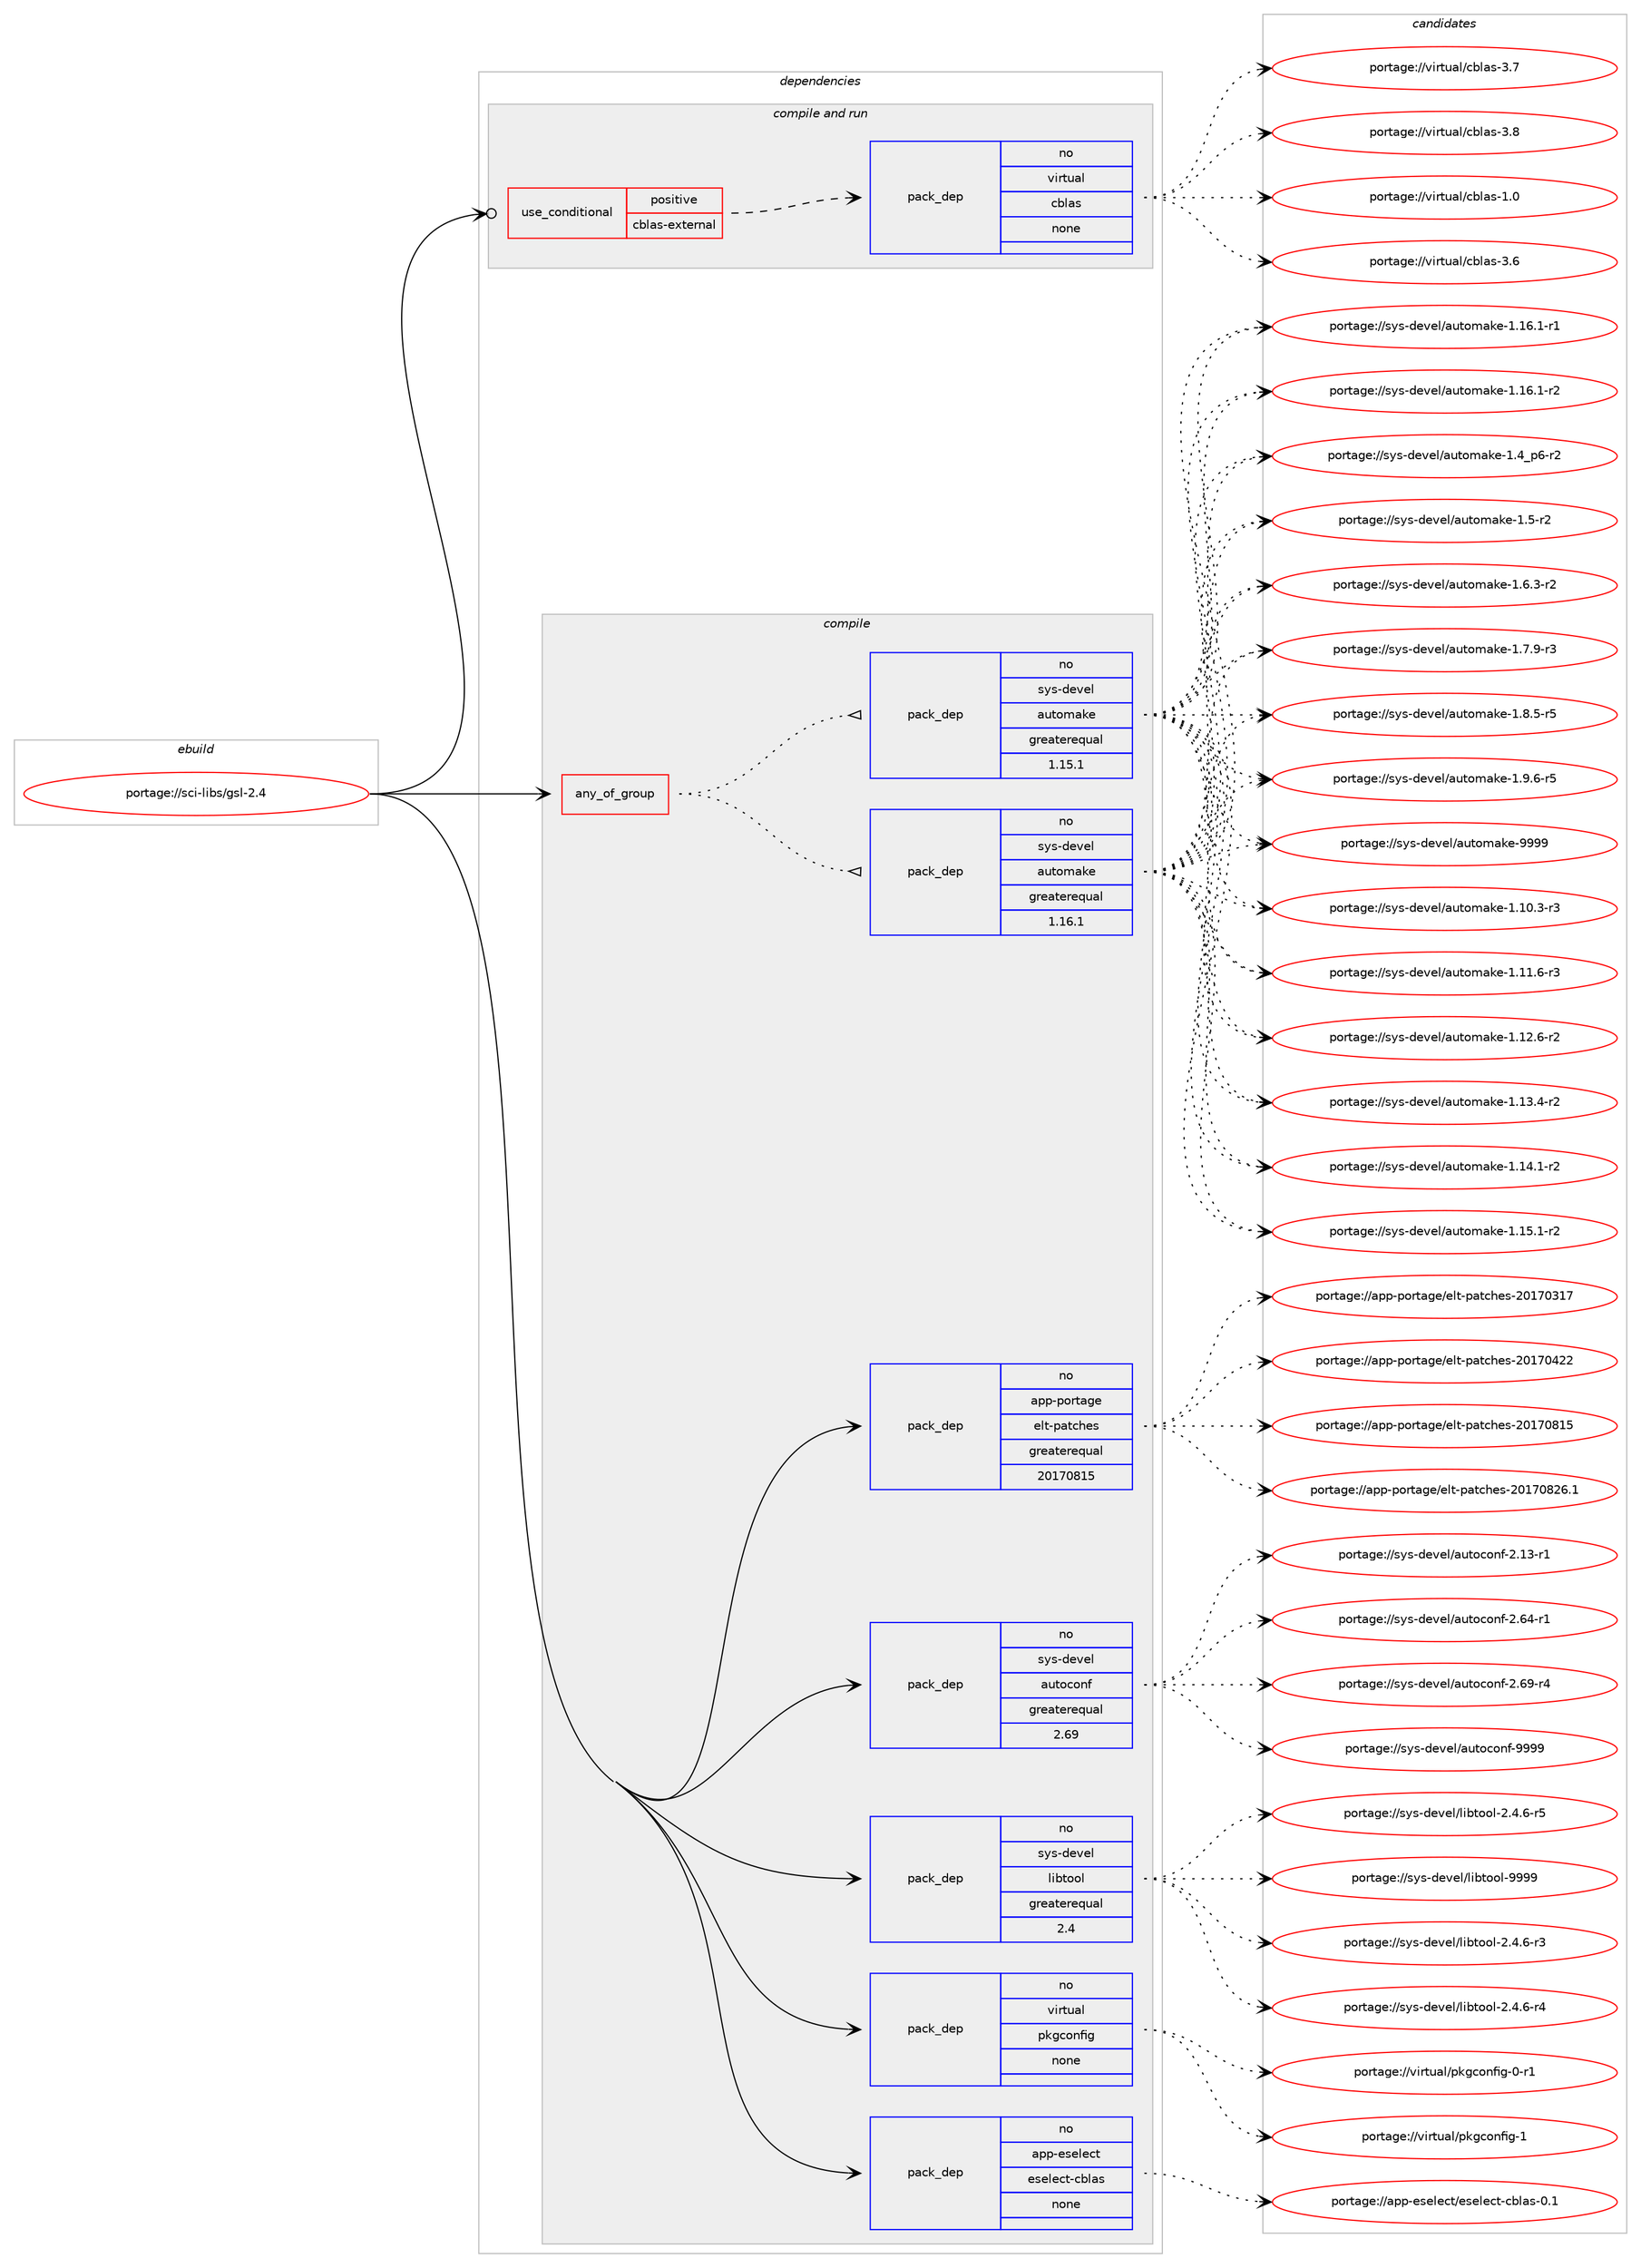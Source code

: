 digraph prolog {

# *************
# Graph options
# *************

newrank=true;
concentrate=true;
compound=true;
graph [rankdir=LR,fontname=Helvetica,fontsize=10,ranksep=1.5];#, ranksep=2.5, nodesep=0.2];
edge  [arrowhead=vee];
node  [fontname=Helvetica,fontsize=10];

# **********
# The ebuild
# **********

subgraph cluster_leftcol {
color=gray;
rank=same;
label=<<i>ebuild</i>>;
id [label="portage://sci-libs/gsl-2.4", color=red, width=4, href="../sci-libs/gsl-2.4.svg"];
}

# ****************
# The dependencies
# ****************

subgraph cluster_midcol {
color=gray;
label=<<i>dependencies</i>>;
subgraph cluster_compile {
fillcolor="#eeeeee";
style=filled;
label=<<i>compile</i>>;
subgraph any6413 {
dependency390179 [label=<<TABLE BORDER="0" CELLBORDER="1" CELLSPACING="0" CELLPADDING="4"><TR><TD CELLPADDING="10">any_of_group</TD></TR></TABLE>>, shape=none, color=red];subgraph pack286968 {
dependency390180 [label=<<TABLE BORDER="0" CELLBORDER="1" CELLSPACING="0" CELLPADDING="4" WIDTH="220"><TR><TD ROWSPAN="6" CELLPADDING="30">pack_dep</TD></TR><TR><TD WIDTH="110">no</TD></TR><TR><TD>sys-devel</TD></TR><TR><TD>automake</TD></TR><TR><TD>greaterequal</TD></TR><TR><TD>1.16.1</TD></TR></TABLE>>, shape=none, color=blue];
}
dependency390179:e -> dependency390180:w [weight=20,style="dotted",arrowhead="oinv"];
subgraph pack286969 {
dependency390181 [label=<<TABLE BORDER="0" CELLBORDER="1" CELLSPACING="0" CELLPADDING="4" WIDTH="220"><TR><TD ROWSPAN="6" CELLPADDING="30">pack_dep</TD></TR><TR><TD WIDTH="110">no</TD></TR><TR><TD>sys-devel</TD></TR><TR><TD>automake</TD></TR><TR><TD>greaterequal</TD></TR><TR><TD>1.15.1</TD></TR></TABLE>>, shape=none, color=blue];
}
dependency390179:e -> dependency390181:w [weight=20,style="dotted",arrowhead="oinv"];
}
id:e -> dependency390179:w [weight=20,style="solid",arrowhead="vee"];
subgraph pack286970 {
dependency390182 [label=<<TABLE BORDER="0" CELLBORDER="1" CELLSPACING="0" CELLPADDING="4" WIDTH="220"><TR><TD ROWSPAN="6" CELLPADDING="30">pack_dep</TD></TR><TR><TD WIDTH="110">no</TD></TR><TR><TD>app-eselect</TD></TR><TR><TD>eselect-cblas</TD></TR><TR><TD>none</TD></TR><TR><TD></TD></TR></TABLE>>, shape=none, color=blue];
}
id:e -> dependency390182:w [weight=20,style="solid",arrowhead="vee"];
subgraph pack286971 {
dependency390183 [label=<<TABLE BORDER="0" CELLBORDER="1" CELLSPACING="0" CELLPADDING="4" WIDTH="220"><TR><TD ROWSPAN="6" CELLPADDING="30">pack_dep</TD></TR><TR><TD WIDTH="110">no</TD></TR><TR><TD>app-portage</TD></TR><TR><TD>elt-patches</TD></TR><TR><TD>greaterequal</TD></TR><TR><TD>20170815</TD></TR></TABLE>>, shape=none, color=blue];
}
id:e -> dependency390183:w [weight=20,style="solid",arrowhead="vee"];
subgraph pack286972 {
dependency390184 [label=<<TABLE BORDER="0" CELLBORDER="1" CELLSPACING="0" CELLPADDING="4" WIDTH="220"><TR><TD ROWSPAN="6" CELLPADDING="30">pack_dep</TD></TR><TR><TD WIDTH="110">no</TD></TR><TR><TD>sys-devel</TD></TR><TR><TD>autoconf</TD></TR><TR><TD>greaterequal</TD></TR><TR><TD>2.69</TD></TR></TABLE>>, shape=none, color=blue];
}
id:e -> dependency390184:w [weight=20,style="solid",arrowhead="vee"];
subgraph pack286973 {
dependency390185 [label=<<TABLE BORDER="0" CELLBORDER="1" CELLSPACING="0" CELLPADDING="4" WIDTH="220"><TR><TD ROWSPAN="6" CELLPADDING="30">pack_dep</TD></TR><TR><TD WIDTH="110">no</TD></TR><TR><TD>sys-devel</TD></TR><TR><TD>libtool</TD></TR><TR><TD>greaterequal</TD></TR><TR><TD>2.4</TD></TR></TABLE>>, shape=none, color=blue];
}
id:e -> dependency390185:w [weight=20,style="solid",arrowhead="vee"];
subgraph pack286974 {
dependency390186 [label=<<TABLE BORDER="0" CELLBORDER="1" CELLSPACING="0" CELLPADDING="4" WIDTH="220"><TR><TD ROWSPAN="6" CELLPADDING="30">pack_dep</TD></TR><TR><TD WIDTH="110">no</TD></TR><TR><TD>virtual</TD></TR><TR><TD>pkgconfig</TD></TR><TR><TD>none</TD></TR><TR><TD></TD></TR></TABLE>>, shape=none, color=blue];
}
id:e -> dependency390186:w [weight=20,style="solid",arrowhead="vee"];
}
subgraph cluster_compileandrun {
fillcolor="#eeeeee";
style=filled;
label=<<i>compile and run</i>>;
subgraph cond96594 {
dependency390187 [label=<<TABLE BORDER="0" CELLBORDER="1" CELLSPACING="0" CELLPADDING="4"><TR><TD ROWSPAN="3" CELLPADDING="10">use_conditional</TD></TR><TR><TD>positive</TD></TR><TR><TD>cblas-external</TD></TR></TABLE>>, shape=none, color=red];
subgraph pack286975 {
dependency390188 [label=<<TABLE BORDER="0" CELLBORDER="1" CELLSPACING="0" CELLPADDING="4" WIDTH="220"><TR><TD ROWSPAN="6" CELLPADDING="30">pack_dep</TD></TR><TR><TD WIDTH="110">no</TD></TR><TR><TD>virtual</TD></TR><TR><TD>cblas</TD></TR><TR><TD>none</TD></TR><TR><TD></TD></TR></TABLE>>, shape=none, color=blue];
}
dependency390187:e -> dependency390188:w [weight=20,style="dashed",arrowhead="vee"];
}
id:e -> dependency390187:w [weight=20,style="solid",arrowhead="odotvee"];
}
subgraph cluster_run {
fillcolor="#eeeeee";
style=filled;
label=<<i>run</i>>;
}
}

# **************
# The candidates
# **************

subgraph cluster_choices {
rank=same;
color=gray;
label=<<i>candidates</i>>;

subgraph choice286968 {
color=black;
nodesep=1;
choiceportage11512111545100101118101108479711711611110997107101454946494846514511451 [label="portage://sys-devel/automake-1.10.3-r3", color=red, width=4,href="../sys-devel/automake-1.10.3-r3.svg"];
choiceportage11512111545100101118101108479711711611110997107101454946494946544511451 [label="portage://sys-devel/automake-1.11.6-r3", color=red, width=4,href="../sys-devel/automake-1.11.6-r3.svg"];
choiceportage11512111545100101118101108479711711611110997107101454946495046544511450 [label="portage://sys-devel/automake-1.12.6-r2", color=red, width=4,href="../sys-devel/automake-1.12.6-r2.svg"];
choiceportage11512111545100101118101108479711711611110997107101454946495146524511450 [label="portage://sys-devel/automake-1.13.4-r2", color=red, width=4,href="../sys-devel/automake-1.13.4-r2.svg"];
choiceportage11512111545100101118101108479711711611110997107101454946495246494511450 [label="portage://sys-devel/automake-1.14.1-r2", color=red, width=4,href="../sys-devel/automake-1.14.1-r2.svg"];
choiceportage11512111545100101118101108479711711611110997107101454946495346494511450 [label="portage://sys-devel/automake-1.15.1-r2", color=red, width=4,href="../sys-devel/automake-1.15.1-r2.svg"];
choiceportage11512111545100101118101108479711711611110997107101454946495446494511449 [label="portage://sys-devel/automake-1.16.1-r1", color=red, width=4,href="../sys-devel/automake-1.16.1-r1.svg"];
choiceportage11512111545100101118101108479711711611110997107101454946495446494511450 [label="portage://sys-devel/automake-1.16.1-r2", color=red, width=4,href="../sys-devel/automake-1.16.1-r2.svg"];
choiceportage115121115451001011181011084797117116111109971071014549465295112544511450 [label="portage://sys-devel/automake-1.4_p6-r2", color=red, width=4,href="../sys-devel/automake-1.4_p6-r2.svg"];
choiceportage11512111545100101118101108479711711611110997107101454946534511450 [label="portage://sys-devel/automake-1.5-r2", color=red, width=4,href="../sys-devel/automake-1.5-r2.svg"];
choiceportage115121115451001011181011084797117116111109971071014549465446514511450 [label="portage://sys-devel/automake-1.6.3-r2", color=red, width=4,href="../sys-devel/automake-1.6.3-r2.svg"];
choiceportage115121115451001011181011084797117116111109971071014549465546574511451 [label="portage://sys-devel/automake-1.7.9-r3", color=red, width=4,href="../sys-devel/automake-1.7.9-r3.svg"];
choiceportage115121115451001011181011084797117116111109971071014549465646534511453 [label="portage://sys-devel/automake-1.8.5-r5", color=red, width=4,href="../sys-devel/automake-1.8.5-r5.svg"];
choiceportage115121115451001011181011084797117116111109971071014549465746544511453 [label="portage://sys-devel/automake-1.9.6-r5", color=red, width=4,href="../sys-devel/automake-1.9.6-r5.svg"];
choiceportage115121115451001011181011084797117116111109971071014557575757 [label="portage://sys-devel/automake-9999", color=red, width=4,href="../sys-devel/automake-9999.svg"];
dependency390180:e -> choiceportage11512111545100101118101108479711711611110997107101454946494846514511451:w [style=dotted,weight="100"];
dependency390180:e -> choiceportage11512111545100101118101108479711711611110997107101454946494946544511451:w [style=dotted,weight="100"];
dependency390180:e -> choiceportage11512111545100101118101108479711711611110997107101454946495046544511450:w [style=dotted,weight="100"];
dependency390180:e -> choiceportage11512111545100101118101108479711711611110997107101454946495146524511450:w [style=dotted,weight="100"];
dependency390180:e -> choiceportage11512111545100101118101108479711711611110997107101454946495246494511450:w [style=dotted,weight="100"];
dependency390180:e -> choiceportage11512111545100101118101108479711711611110997107101454946495346494511450:w [style=dotted,weight="100"];
dependency390180:e -> choiceportage11512111545100101118101108479711711611110997107101454946495446494511449:w [style=dotted,weight="100"];
dependency390180:e -> choiceportage11512111545100101118101108479711711611110997107101454946495446494511450:w [style=dotted,weight="100"];
dependency390180:e -> choiceportage115121115451001011181011084797117116111109971071014549465295112544511450:w [style=dotted,weight="100"];
dependency390180:e -> choiceportage11512111545100101118101108479711711611110997107101454946534511450:w [style=dotted,weight="100"];
dependency390180:e -> choiceportage115121115451001011181011084797117116111109971071014549465446514511450:w [style=dotted,weight="100"];
dependency390180:e -> choiceportage115121115451001011181011084797117116111109971071014549465546574511451:w [style=dotted,weight="100"];
dependency390180:e -> choiceportage115121115451001011181011084797117116111109971071014549465646534511453:w [style=dotted,weight="100"];
dependency390180:e -> choiceportage115121115451001011181011084797117116111109971071014549465746544511453:w [style=dotted,weight="100"];
dependency390180:e -> choiceportage115121115451001011181011084797117116111109971071014557575757:w [style=dotted,weight="100"];
}
subgraph choice286969 {
color=black;
nodesep=1;
choiceportage11512111545100101118101108479711711611110997107101454946494846514511451 [label="portage://sys-devel/automake-1.10.3-r3", color=red, width=4,href="../sys-devel/automake-1.10.3-r3.svg"];
choiceportage11512111545100101118101108479711711611110997107101454946494946544511451 [label="portage://sys-devel/automake-1.11.6-r3", color=red, width=4,href="../sys-devel/automake-1.11.6-r3.svg"];
choiceportage11512111545100101118101108479711711611110997107101454946495046544511450 [label="portage://sys-devel/automake-1.12.6-r2", color=red, width=4,href="../sys-devel/automake-1.12.6-r2.svg"];
choiceportage11512111545100101118101108479711711611110997107101454946495146524511450 [label="portage://sys-devel/automake-1.13.4-r2", color=red, width=4,href="../sys-devel/automake-1.13.4-r2.svg"];
choiceportage11512111545100101118101108479711711611110997107101454946495246494511450 [label="portage://sys-devel/automake-1.14.1-r2", color=red, width=4,href="../sys-devel/automake-1.14.1-r2.svg"];
choiceportage11512111545100101118101108479711711611110997107101454946495346494511450 [label="portage://sys-devel/automake-1.15.1-r2", color=red, width=4,href="../sys-devel/automake-1.15.1-r2.svg"];
choiceportage11512111545100101118101108479711711611110997107101454946495446494511449 [label="portage://sys-devel/automake-1.16.1-r1", color=red, width=4,href="../sys-devel/automake-1.16.1-r1.svg"];
choiceportage11512111545100101118101108479711711611110997107101454946495446494511450 [label="portage://sys-devel/automake-1.16.1-r2", color=red, width=4,href="../sys-devel/automake-1.16.1-r2.svg"];
choiceportage115121115451001011181011084797117116111109971071014549465295112544511450 [label="portage://sys-devel/automake-1.4_p6-r2", color=red, width=4,href="../sys-devel/automake-1.4_p6-r2.svg"];
choiceportage11512111545100101118101108479711711611110997107101454946534511450 [label="portage://sys-devel/automake-1.5-r2", color=red, width=4,href="../sys-devel/automake-1.5-r2.svg"];
choiceportage115121115451001011181011084797117116111109971071014549465446514511450 [label="portage://sys-devel/automake-1.6.3-r2", color=red, width=4,href="../sys-devel/automake-1.6.3-r2.svg"];
choiceportage115121115451001011181011084797117116111109971071014549465546574511451 [label="portage://sys-devel/automake-1.7.9-r3", color=red, width=4,href="../sys-devel/automake-1.7.9-r3.svg"];
choiceportage115121115451001011181011084797117116111109971071014549465646534511453 [label="portage://sys-devel/automake-1.8.5-r5", color=red, width=4,href="../sys-devel/automake-1.8.5-r5.svg"];
choiceportage115121115451001011181011084797117116111109971071014549465746544511453 [label="portage://sys-devel/automake-1.9.6-r5", color=red, width=4,href="../sys-devel/automake-1.9.6-r5.svg"];
choiceportage115121115451001011181011084797117116111109971071014557575757 [label="portage://sys-devel/automake-9999", color=red, width=4,href="../sys-devel/automake-9999.svg"];
dependency390181:e -> choiceportage11512111545100101118101108479711711611110997107101454946494846514511451:w [style=dotted,weight="100"];
dependency390181:e -> choiceportage11512111545100101118101108479711711611110997107101454946494946544511451:w [style=dotted,weight="100"];
dependency390181:e -> choiceportage11512111545100101118101108479711711611110997107101454946495046544511450:w [style=dotted,weight="100"];
dependency390181:e -> choiceportage11512111545100101118101108479711711611110997107101454946495146524511450:w [style=dotted,weight="100"];
dependency390181:e -> choiceportage11512111545100101118101108479711711611110997107101454946495246494511450:w [style=dotted,weight="100"];
dependency390181:e -> choiceportage11512111545100101118101108479711711611110997107101454946495346494511450:w [style=dotted,weight="100"];
dependency390181:e -> choiceportage11512111545100101118101108479711711611110997107101454946495446494511449:w [style=dotted,weight="100"];
dependency390181:e -> choiceportage11512111545100101118101108479711711611110997107101454946495446494511450:w [style=dotted,weight="100"];
dependency390181:e -> choiceportage115121115451001011181011084797117116111109971071014549465295112544511450:w [style=dotted,weight="100"];
dependency390181:e -> choiceportage11512111545100101118101108479711711611110997107101454946534511450:w [style=dotted,weight="100"];
dependency390181:e -> choiceportage115121115451001011181011084797117116111109971071014549465446514511450:w [style=dotted,weight="100"];
dependency390181:e -> choiceportage115121115451001011181011084797117116111109971071014549465546574511451:w [style=dotted,weight="100"];
dependency390181:e -> choiceportage115121115451001011181011084797117116111109971071014549465646534511453:w [style=dotted,weight="100"];
dependency390181:e -> choiceportage115121115451001011181011084797117116111109971071014549465746544511453:w [style=dotted,weight="100"];
dependency390181:e -> choiceportage115121115451001011181011084797117116111109971071014557575757:w [style=dotted,weight="100"];
}
subgraph choice286970 {
color=black;
nodesep=1;
choiceportage97112112451011151011081019911647101115101108101991164599981089711545484649 [label="portage://app-eselect/eselect-cblas-0.1", color=red, width=4,href="../app-eselect/eselect-cblas-0.1.svg"];
dependency390182:e -> choiceportage97112112451011151011081019911647101115101108101991164599981089711545484649:w [style=dotted,weight="100"];
}
subgraph choice286971 {
color=black;
nodesep=1;
choiceportage97112112451121111141169710310147101108116451129711699104101115455048495548514955 [label="portage://app-portage/elt-patches-20170317", color=red, width=4,href="../app-portage/elt-patches-20170317.svg"];
choiceportage97112112451121111141169710310147101108116451129711699104101115455048495548525050 [label="portage://app-portage/elt-patches-20170422", color=red, width=4,href="../app-portage/elt-patches-20170422.svg"];
choiceportage97112112451121111141169710310147101108116451129711699104101115455048495548564953 [label="portage://app-portage/elt-patches-20170815", color=red, width=4,href="../app-portage/elt-patches-20170815.svg"];
choiceportage971121124511211111411697103101471011081164511297116991041011154550484955485650544649 [label="portage://app-portage/elt-patches-20170826.1", color=red, width=4,href="../app-portage/elt-patches-20170826.1.svg"];
dependency390183:e -> choiceportage97112112451121111141169710310147101108116451129711699104101115455048495548514955:w [style=dotted,weight="100"];
dependency390183:e -> choiceportage97112112451121111141169710310147101108116451129711699104101115455048495548525050:w [style=dotted,weight="100"];
dependency390183:e -> choiceportage97112112451121111141169710310147101108116451129711699104101115455048495548564953:w [style=dotted,weight="100"];
dependency390183:e -> choiceportage971121124511211111411697103101471011081164511297116991041011154550484955485650544649:w [style=dotted,weight="100"];
}
subgraph choice286972 {
color=black;
nodesep=1;
choiceportage1151211154510010111810110847971171161119911111010245504649514511449 [label="portage://sys-devel/autoconf-2.13-r1", color=red, width=4,href="../sys-devel/autoconf-2.13-r1.svg"];
choiceportage1151211154510010111810110847971171161119911111010245504654524511449 [label="portage://sys-devel/autoconf-2.64-r1", color=red, width=4,href="../sys-devel/autoconf-2.64-r1.svg"];
choiceportage1151211154510010111810110847971171161119911111010245504654574511452 [label="portage://sys-devel/autoconf-2.69-r4", color=red, width=4,href="../sys-devel/autoconf-2.69-r4.svg"];
choiceportage115121115451001011181011084797117116111991111101024557575757 [label="portage://sys-devel/autoconf-9999", color=red, width=4,href="../sys-devel/autoconf-9999.svg"];
dependency390184:e -> choiceportage1151211154510010111810110847971171161119911111010245504649514511449:w [style=dotted,weight="100"];
dependency390184:e -> choiceportage1151211154510010111810110847971171161119911111010245504654524511449:w [style=dotted,weight="100"];
dependency390184:e -> choiceportage1151211154510010111810110847971171161119911111010245504654574511452:w [style=dotted,weight="100"];
dependency390184:e -> choiceportage115121115451001011181011084797117116111991111101024557575757:w [style=dotted,weight="100"];
}
subgraph choice286973 {
color=black;
nodesep=1;
choiceportage1151211154510010111810110847108105981161111111084550465246544511451 [label="portage://sys-devel/libtool-2.4.6-r3", color=red, width=4,href="../sys-devel/libtool-2.4.6-r3.svg"];
choiceportage1151211154510010111810110847108105981161111111084550465246544511452 [label="portage://sys-devel/libtool-2.4.6-r4", color=red, width=4,href="../sys-devel/libtool-2.4.6-r4.svg"];
choiceportage1151211154510010111810110847108105981161111111084550465246544511453 [label="portage://sys-devel/libtool-2.4.6-r5", color=red, width=4,href="../sys-devel/libtool-2.4.6-r5.svg"];
choiceportage1151211154510010111810110847108105981161111111084557575757 [label="portage://sys-devel/libtool-9999", color=red, width=4,href="../sys-devel/libtool-9999.svg"];
dependency390185:e -> choiceportage1151211154510010111810110847108105981161111111084550465246544511451:w [style=dotted,weight="100"];
dependency390185:e -> choiceportage1151211154510010111810110847108105981161111111084550465246544511452:w [style=dotted,weight="100"];
dependency390185:e -> choiceportage1151211154510010111810110847108105981161111111084550465246544511453:w [style=dotted,weight="100"];
dependency390185:e -> choiceportage1151211154510010111810110847108105981161111111084557575757:w [style=dotted,weight="100"];
}
subgraph choice286974 {
color=black;
nodesep=1;
choiceportage11810511411611797108471121071039911111010210510345484511449 [label="portage://virtual/pkgconfig-0-r1", color=red, width=4,href="../virtual/pkgconfig-0-r1.svg"];
choiceportage1181051141161179710847112107103991111101021051034549 [label="portage://virtual/pkgconfig-1", color=red, width=4,href="../virtual/pkgconfig-1.svg"];
dependency390186:e -> choiceportage11810511411611797108471121071039911111010210510345484511449:w [style=dotted,weight="100"];
dependency390186:e -> choiceportage1181051141161179710847112107103991111101021051034549:w [style=dotted,weight="100"];
}
subgraph choice286975 {
color=black;
nodesep=1;
choiceportage118105114116117971084799981089711545494648 [label="portage://virtual/cblas-1.0", color=red, width=4,href="../virtual/cblas-1.0.svg"];
choiceportage118105114116117971084799981089711545514654 [label="portage://virtual/cblas-3.6", color=red, width=4,href="../virtual/cblas-3.6.svg"];
choiceportage118105114116117971084799981089711545514655 [label="portage://virtual/cblas-3.7", color=red, width=4,href="../virtual/cblas-3.7.svg"];
choiceportage118105114116117971084799981089711545514656 [label="portage://virtual/cblas-3.8", color=red, width=4,href="../virtual/cblas-3.8.svg"];
dependency390188:e -> choiceportage118105114116117971084799981089711545494648:w [style=dotted,weight="100"];
dependency390188:e -> choiceportage118105114116117971084799981089711545514654:w [style=dotted,weight="100"];
dependency390188:e -> choiceportage118105114116117971084799981089711545514655:w [style=dotted,weight="100"];
dependency390188:e -> choiceportage118105114116117971084799981089711545514656:w [style=dotted,weight="100"];
}
}

}
